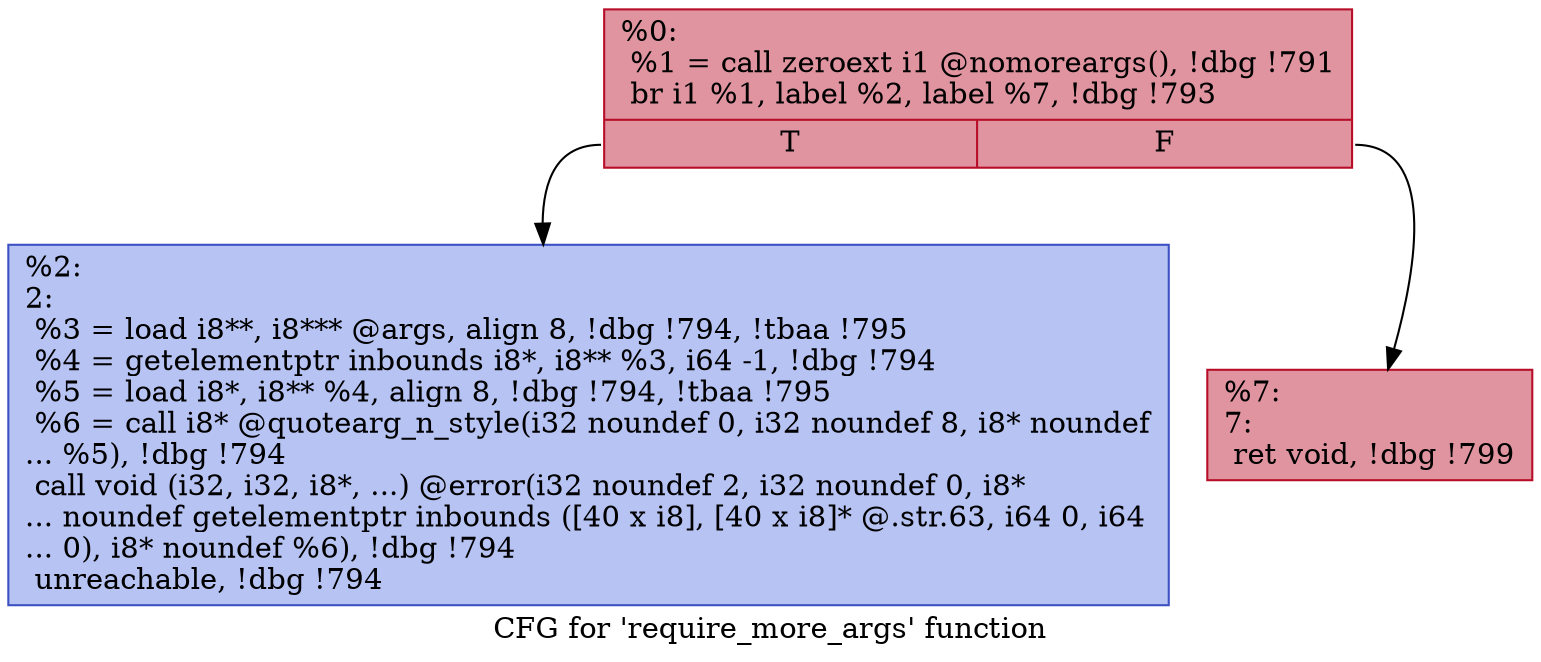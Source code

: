 digraph "CFG for 'require_more_args' function" {
	label="CFG for 'require_more_args' function";

	Node0x2537e20 [shape=record,color="#b70d28ff", style=filled, fillcolor="#b70d2870",label="{%0:\l  %1 = call zeroext i1 @nomoreargs(), !dbg !791\l  br i1 %1, label %2, label %7, !dbg !793\l|{<s0>T|<s1>F}}"];
	Node0x2537e20:s0 -> Node0x2537eb0;
	Node0x2537e20:s1 -> Node0x2537f00;
	Node0x2537eb0 [shape=record,color="#3d50c3ff", style=filled, fillcolor="#5977e370",label="{%2:\l2:                                                \l  %3 = load i8**, i8*** @args, align 8, !dbg !794, !tbaa !795\l  %4 = getelementptr inbounds i8*, i8** %3, i64 -1, !dbg !794\l  %5 = load i8*, i8** %4, align 8, !dbg !794, !tbaa !795\l  %6 = call i8* @quotearg_n_style(i32 noundef 0, i32 noundef 8, i8* noundef\l... %5), !dbg !794\l  call void (i32, i32, i8*, ...) @error(i32 noundef 2, i32 noundef 0, i8*\l... noundef getelementptr inbounds ([40 x i8], [40 x i8]* @.str.63, i64 0, i64\l... 0), i8* noundef %6), !dbg !794\l  unreachable, !dbg !794\l}"];
	Node0x2537f00 [shape=record,color="#b70d28ff", style=filled, fillcolor="#b70d2870",label="{%7:\l7:                                                \l  ret void, !dbg !799\l}"];
}
